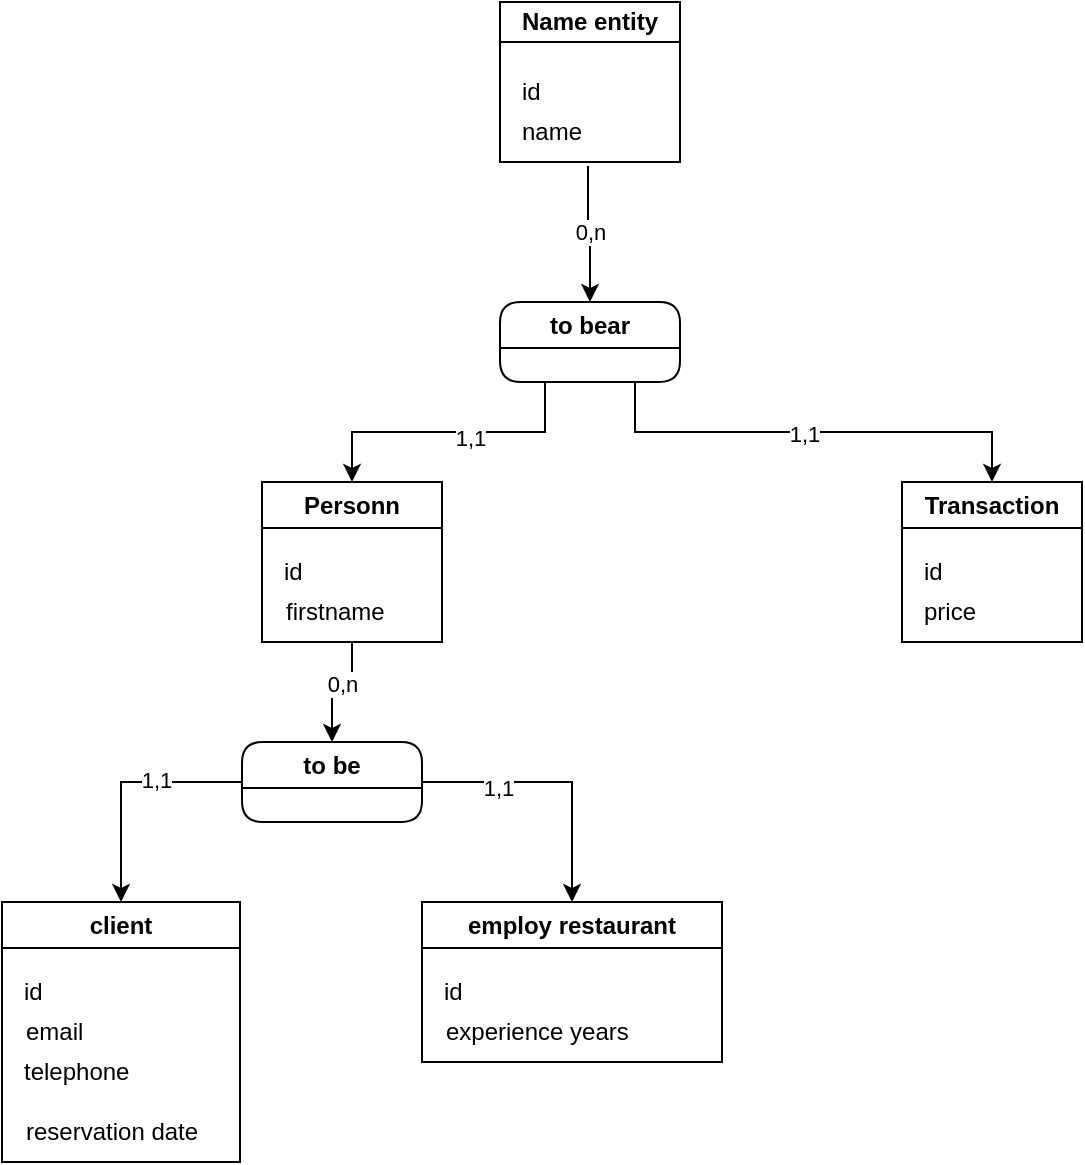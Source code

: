 <mxfile version="26.0.11">
  <diagram name="Page-1" id="PlA0bTD1htJH5vswvW3-">
    <mxGraphModel dx="2261" dy="786" grid="1" gridSize="10" guides="1" tooltips="1" connect="1" arrows="1" fold="1" page="1" pageScale="1" pageWidth="827" pageHeight="1169" math="0" shadow="0">
      <root>
        <mxCell id="0" />
        <mxCell id="1" parent="0" />
        <mxCell id="Mnq4h092WNaVHmd3vgpn-111" value="Name entity" style="swimlane;whiteSpace=wrap;html=1;startSize=20;" vertex="1" parent="1">
          <mxGeometry x="199" y="20" width="90" height="80" as="geometry" />
        </mxCell>
        <mxCell id="Mnq4h092WNaVHmd3vgpn-112" value="id" style="text;html=1;align=left;verticalAlign=middle;resizable=0;points=[];autosize=1;strokeColor=none;fillColor=none;" vertex="1" parent="Mnq4h092WNaVHmd3vgpn-111">
          <mxGeometry x="9" y="30" width="30" height="30" as="geometry" />
        </mxCell>
        <mxCell id="Mnq4h092WNaVHmd3vgpn-113" value="name" style="text;html=1;align=left;verticalAlign=middle;resizable=0;points=[];autosize=1;strokeColor=none;fillColor=none;" vertex="1" parent="Mnq4h092WNaVHmd3vgpn-111">
          <mxGeometry x="9" y="50" width="50" height="30" as="geometry" />
        </mxCell>
        <mxCell id="Mnq4h092WNaVHmd3vgpn-127" style="edgeStyle=orthogonalEdgeStyle;rounded=0;orthogonalLoop=1;jettySize=auto;html=1;entryX=0.5;entryY=0;entryDx=0;entryDy=0;exitX=0.25;exitY=1;exitDx=0;exitDy=0;" edge="1" parent="1" source="Mnq4h092WNaVHmd3vgpn-114" target="Mnq4h092WNaVHmd3vgpn-117">
          <mxGeometry relative="1" as="geometry" />
        </mxCell>
        <mxCell id="Mnq4h092WNaVHmd3vgpn-150" value="1,1" style="edgeLabel;html=1;align=center;verticalAlign=middle;resizable=0;points=[];" vertex="1" connectable="0" parent="Mnq4h092WNaVHmd3vgpn-127">
          <mxGeometry x="-0.147" y="3" relative="1" as="geometry">
            <mxPoint as="offset" />
          </mxGeometry>
        </mxCell>
        <mxCell id="Mnq4h092WNaVHmd3vgpn-132" style="edgeStyle=orthogonalEdgeStyle;rounded=0;orthogonalLoop=1;jettySize=auto;html=1;entryX=0.5;entryY=0;entryDx=0;entryDy=0;exitX=0.75;exitY=1;exitDx=0;exitDy=0;" edge="1" parent="1" source="Mnq4h092WNaVHmd3vgpn-114" target="Mnq4h092WNaVHmd3vgpn-123">
          <mxGeometry relative="1" as="geometry" />
        </mxCell>
        <mxCell id="Mnq4h092WNaVHmd3vgpn-151" value="1,1" style="edgeLabel;html=1;align=center;verticalAlign=middle;resizable=0;points=[];" vertex="1" connectable="0" parent="Mnq4h092WNaVHmd3vgpn-132">
          <mxGeometry x="-0.054" y="-1" relative="1" as="geometry">
            <mxPoint x="1" as="offset" />
          </mxGeometry>
        </mxCell>
        <mxCell id="Mnq4h092WNaVHmd3vgpn-114" value="to bear" style="swimlane;whiteSpace=wrap;html=1;rounded=1;" vertex="1" parent="1">
          <mxGeometry x="199" y="170" width="90" height="40" as="geometry" />
        </mxCell>
        <mxCell id="Mnq4h092WNaVHmd3vgpn-117" value="Personn" style="swimlane;whiteSpace=wrap;html=1;" vertex="1" parent="1">
          <mxGeometry x="80" y="260" width="90" height="80" as="geometry" />
        </mxCell>
        <mxCell id="Mnq4h092WNaVHmd3vgpn-118" value="id" style="text;html=1;align=left;verticalAlign=middle;resizable=0;points=[];autosize=1;strokeColor=none;fillColor=none;" vertex="1" parent="Mnq4h092WNaVHmd3vgpn-117">
          <mxGeometry x="9" y="30" width="30" height="30" as="geometry" />
        </mxCell>
        <mxCell id="Mnq4h092WNaVHmd3vgpn-134" value="firstname" style="text;html=1;align=left;verticalAlign=middle;resizable=0;points=[];autosize=1;strokeColor=none;fillColor=none;" vertex="1" parent="Mnq4h092WNaVHmd3vgpn-117">
          <mxGeometry x="10" y="50" width="70" height="30" as="geometry" />
        </mxCell>
        <mxCell id="Mnq4h092WNaVHmd3vgpn-123" value="Transaction" style="swimlane;whiteSpace=wrap;html=1;startSize=23;" vertex="1" parent="1">
          <mxGeometry x="400" y="260" width="90" height="80" as="geometry" />
        </mxCell>
        <mxCell id="Mnq4h092WNaVHmd3vgpn-124" value="id" style="text;html=1;align=left;verticalAlign=middle;resizable=0;points=[];autosize=1;strokeColor=none;fillColor=none;" vertex="1" parent="Mnq4h092WNaVHmd3vgpn-123">
          <mxGeometry x="9" y="30" width="30" height="30" as="geometry" />
        </mxCell>
        <mxCell id="Mnq4h092WNaVHmd3vgpn-125" value="price" style="text;html=1;align=left;verticalAlign=middle;resizable=0;points=[];autosize=1;strokeColor=none;fillColor=none;" vertex="1" parent="Mnq4h092WNaVHmd3vgpn-123">
          <mxGeometry x="9" y="50" width="50" height="30" as="geometry" />
        </mxCell>
        <mxCell id="Mnq4h092WNaVHmd3vgpn-128" style="edgeStyle=orthogonalEdgeStyle;rounded=0;orthogonalLoop=1;jettySize=auto;html=1;exitX=0.7;exitY=1.067;exitDx=0;exitDy=0;exitPerimeter=0;" edge="1" parent="1" source="Mnq4h092WNaVHmd3vgpn-113" target="Mnq4h092WNaVHmd3vgpn-114">
          <mxGeometry relative="1" as="geometry" />
        </mxCell>
        <mxCell id="Mnq4h092WNaVHmd3vgpn-131" value="0,n" style="edgeLabel;html=1;align=center;verticalAlign=middle;resizable=0;points=[];" vertex="1" connectable="0" parent="Mnq4h092WNaVHmd3vgpn-128">
          <mxGeometry x="0.009" y="-1" relative="1" as="geometry">
            <mxPoint x="1" y="-1" as="offset" />
          </mxGeometry>
        </mxCell>
        <mxCell id="Mnq4h092WNaVHmd3vgpn-143" style="edgeStyle=orthogonalEdgeStyle;rounded=0;orthogonalLoop=1;jettySize=auto;html=1;" edge="1" parent="1" source="Mnq4h092WNaVHmd3vgpn-135" target="Mnq4h092WNaVHmd3vgpn-137">
          <mxGeometry relative="1" as="geometry" />
        </mxCell>
        <mxCell id="Mnq4h092WNaVHmd3vgpn-152" value="1,1" style="edgeLabel;html=1;align=center;verticalAlign=middle;resizable=0;points=[];" vertex="1" connectable="0" parent="Mnq4h092WNaVHmd3vgpn-143">
          <mxGeometry x="-0.286" y="-1" relative="1" as="geometry">
            <mxPoint as="offset" />
          </mxGeometry>
        </mxCell>
        <mxCell id="Mnq4h092WNaVHmd3vgpn-144" style="edgeStyle=orthogonalEdgeStyle;rounded=0;orthogonalLoop=1;jettySize=auto;html=1;exitX=1;exitY=0.5;exitDx=0;exitDy=0;" edge="1" parent="1" source="Mnq4h092WNaVHmd3vgpn-135" target="Mnq4h092WNaVHmd3vgpn-140">
          <mxGeometry relative="1" as="geometry" />
        </mxCell>
        <mxCell id="Mnq4h092WNaVHmd3vgpn-153" value="1,1" style="edgeLabel;html=1;align=center;verticalAlign=middle;resizable=0;points=[];" vertex="1" connectable="0" parent="Mnq4h092WNaVHmd3vgpn-144">
          <mxGeometry x="-0.437" y="-3" relative="1" as="geometry">
            <mxPoint as="offset" />
          </mxGeometry>
        </mxCell>
        <mxCell id="Mnq4h092WNaVHmd3vgpn-135" value="to be" style="swimlane;whiteSpace=wrap;html=1;rounded=1;" vertex="1" parent="1">
          <mxGeometry x="70" y="390" width="90" height="40" as="geometry" />
        </mxCell>
        <mxCell id="Mnq4h092WNaVHmd3vgpn-136" style="edgeStyle=orthogonalEdgeStyle;rounded=0;orthogonalLoop=1;jettySize=auto;html=1;" edge="1" parent="1" source="Mnq4h092WNaVHmd3vgpn-134" target="Mnq4h092WNaVHmd3vgpn-135">
          <mxGeometry relative="1" as="geometry" />
        </mxCell>
        <mxCell id="Mnq4h092WNaVHmd3vgpn-147" value="0,n" style="edgeLabel;html=1;align=center;verticalAlign=middle;resizable=0;points=[];" vertex="1" connectable="0" parent="Mnq4h092WNaVHmd3vgpn-136">
          <mxGeometry y="-4" relative="1" as="geometry">
            <mxPoint as="offset" />
          </mxGeometry>
        </mxCell>
        <mxCell id="Mnq4h092WNaVHmd3vgpn-137" value="client" style="swimlane;whiteSpace=wrap;html=1;" vertex="1" parent="1">
          <mxGeometry x="-50" y="470" width="119" height="130" as="geometry" />
        </mxCell>
        <mxCell id="Mnq4h092WNaVHmd3vgpn-138" value="id" style="text;html=1;align=left;verticalAlign=middle;resizable=0;points=[];autosize=1;strokeColor=none;fillColor=none;" vertex="1" parent="Mnq4h092WNaVHmd3vgpn-137">
          <mxGeometry x="9" y="30" width="30" height="30" as="geometry" />
        </mxCell>
        <mxCell id="Mnq4h092WNaVHmd3vgpn-139" value="email" style="text;html=1;align=left;verticalAlign=middle;resizable=0;points=[];autosize=1;strokeColor=none;fillColor=none;" vertex="1" parent="Mnq4h092WNaVHmd3vgpn-137">
          <mxGeometry x="10" y="50" width="50" height="30" as="geometry" />
        </mxCell>
        <mxCell id="Mnq4h092WNaVHmd3vgpn-145" value="telephone" style="text;html=1;align=left;verticalAlign=middle;resizable=0;points=[];autosize=1;strokeColor=none;fillColor=none;" vertex="1" parent="Mnq4h092WNaVHmd3vgpn-137">
          <mxGeometry x="9" y="70" width="80" height="30" as="geometry" />
        </mxCell>
        <mxCell id="Mnq4h092WNaVHmd3vgpn-146" value="reservation date" style="text;html=1;align=left;verticalAlign=middle;resizable=0;points=[];autosize=1;strokeColor=none;fillColor=none;" vertex="1" parent="Mnq4h092WNaVHmd3vgpn-137">
          <mxGeometry x="10" y="100" width="110" height="30" as="geometry" />
        </mxCell>
        <mxCell id="Mnq4h092WNaVHmd3vgpn-140" value="employ restaurant" style="swimlane;whiteSpace=wrap;html=1;" vertex="1" parent="1">
          <mxGeometry x="160" y="470" width="150" height="80" as="geometry" />
        </mxCell>
        <mxCell id="Mnq4h092WNaVHmd3vgpn-141" value="id" style="text;html=1;align=left;verticalAlign=middle;resizable=0;points=[];autosize=1;strokeColor=none;fillColor=none;" vertex="1" parent="Mnq4h092WNaVHmd3vgpn-140">
          <mxGeometry x="9" y="30" width="30" height="30" as="geometry" />
        </mxCell>
        <mxCell id="Mnq4h092WNaVHmd3vgpn-142" value="experience years" style="text;html=1;align=left;verticalAlign=middle;resizable=0;points=[];autosize=1;strokeColor=none;fillColor=none;" vertex="1" parent="Mnq4h092WNaVHmd3vgpn-140">
          <mxGeometry x="10" y="50" width="110" height="30" as="geometry" />
        </mxCell>
      </root>
    </mxGraphModel>
  </diagram>
</mxfile>
